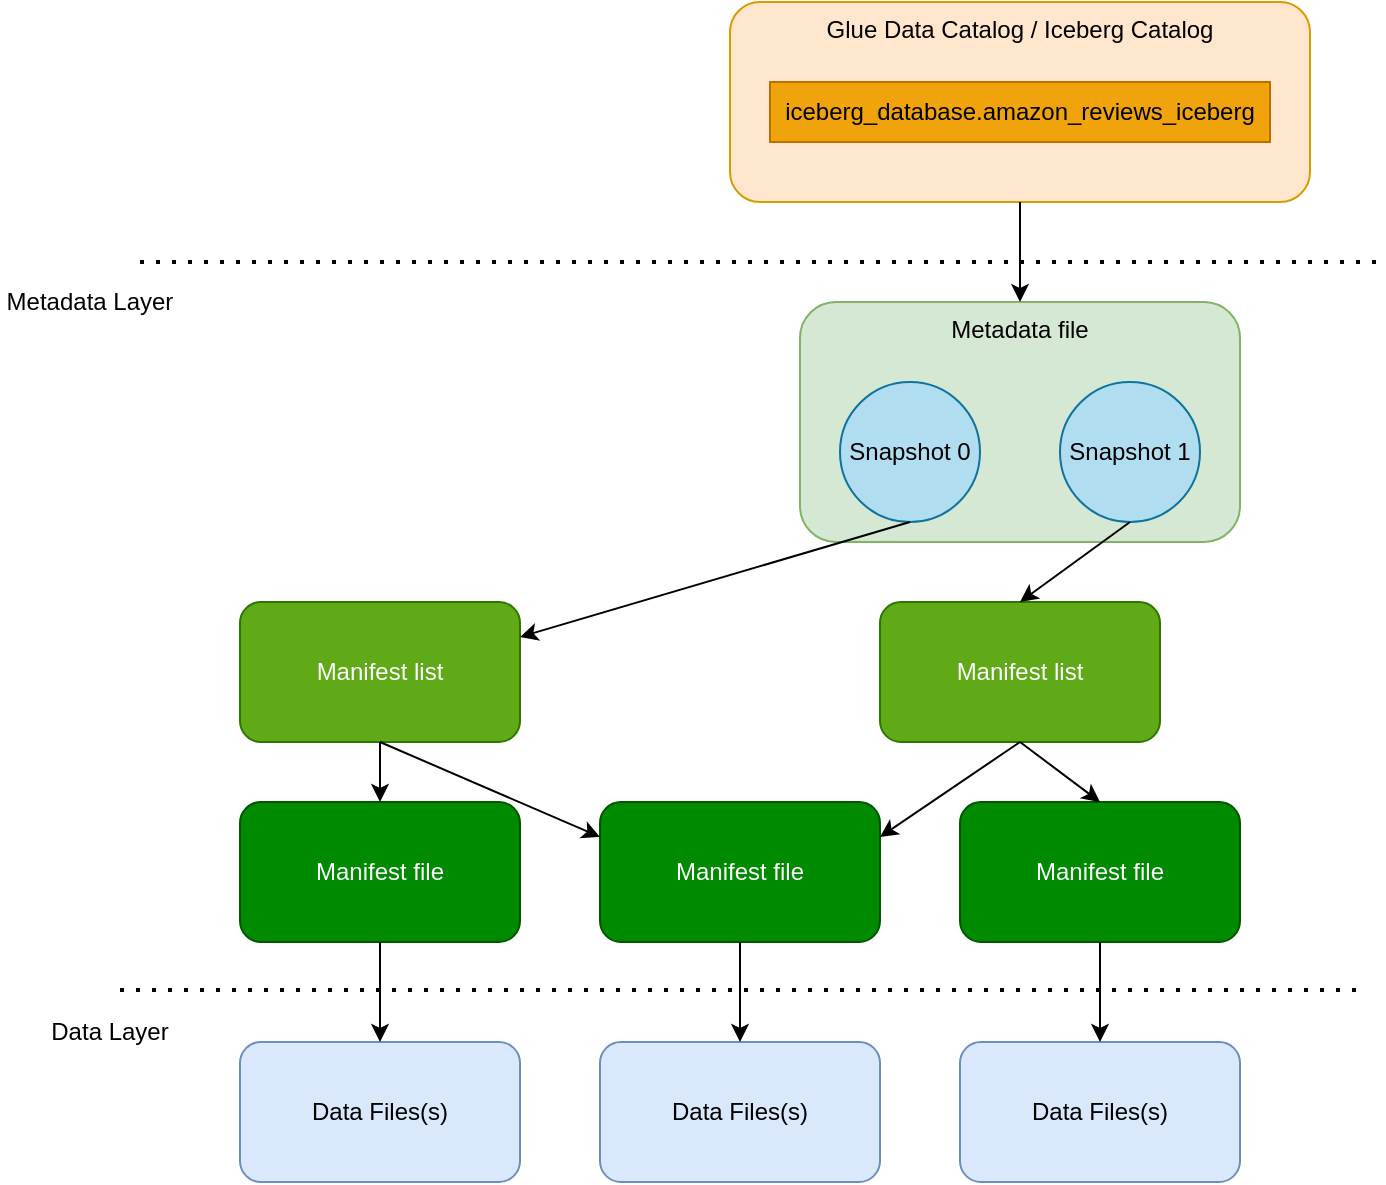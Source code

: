 <mxfile version="20.3.0" type="device"><diagram id="4cODiNGlNjaO3pqnTKni" name="Page-1"><mxGraphModel dx="1313" dy="950" grid="1" gridSize="10" guides="1" tooltips="1" connect="1" arrows="1" fold="1" page="1" pageScale="1" pageWidth="1100" pageHeight="850" math="0" shadow="0"><root><mxCell id="0"/><mxCell id="1" parent="0"/><mxCell id="hZ5FI4faImjBkNoILvK0-1" value="Glue Data Catalog / Iceberg Catalog" style="rounded=1;whiteSpace=wrap;html=1;verticalAlign=top;fillColor=#ffe6cc;strokeColor=#d79b00;" parent="1" vertex="1"><mxGeometry x="955" y="160" width="290" height="100" as="geometry"/></mxCell><mxCell id="hZ5FI4faImjBkNoILvK0-2" value="iceberg_database.amazon_reviews_iceberg" style="rounded=0;whiteSpace=wrap;html=1;fillColor=#f0a30a;fontColor=#000000;strokeColor=#BD7000;" parent="1" vertex="1"><mxGeometry x="975" y="200" width="250" height="30" as="geometry"/></mxCell><mxCell id="hZ5FI4faImjBkNoILvK0-5" value="Manifest list" style="rounded=1;whiteSpace=wrap;html=1;fillColor=#60a917;verticalAlign=middle;fontColor=#ffffff;strokeColor=#2D7600;" parent="1" vertex="1"><mxGeometry x="710" y="460" width="140" height="70" as="geometry"/></mxCell><mxCell id="hZ5FI4faImjBkNoILvK0-6" value="Manifest file" style="rounded=1;whiteSpace=wrap;html=1;fillColor=#008a00;verticalAlign=middle;fontColor=#ffffff;strokeColor=#005700;" parent="1" vertex="1"><mxGeometry x="710" y="560" width="140" height="70" as="geometry"/></mxCell><mxCell id="hZ5FI4faImjBkNoILvK0-7" value="Data Files(s)" style="rounded=1;whiteSpace=wrap;html=1;fillColor=#dae8fc;verticalAlign=middle;strokeColor=#6c8ebf;" parent="1" vertex="1"><mxGeometry x="710" y="680" width="140" height="70" as="geometry"/></mxCell><mxCell id="hZ5FI4faImjBkNoILvK0-9" value="" style="endArrow=classic;html=1;rounded=0;exitX=0.5;exitY=1;exitDx=0;exitDy=0;entryX=0.5;entryY=0;entryDx=0;entryDy=0;" parent="1" source="hZ5FI4faImjBkNoILvK0-5" target="hZ5FI4faImjBkNoILvK0-6" edge="1"><mxGeometry width="50" height="50" relative="1" as="geometry"><mxPoint x="990" y="600" as="sourcePoint"/><mxPoint x="1040" y="550" as="targetPoint"/></mxGeometry></mxCell><mxCell id="hZ5FI4faImjBkNoILvK0-12" value="" style="endArrow=classic;html=1;rounded=0;exitX=0.5;exitY=1;exitDx=0;exitDy=0;" parent="1" source="hZ5FI4faImjBkNoILvK0-6" target="hZ5FI4faImjBkNoILvK0-7" edge="1"><mxGeometry width="50" height="50" relative="1" as="geometry"><mxPoint x="940" y="710" as="sourcePoint"/><mxPoint x="990" y="660" as="targetPoint"/></mxGeometry></mxCell><mxCell id="hZ5FI4faImjBkNoILvK0-13" value="" style="endArrow=none;dashed=1;html=1;dashPattern=1 3;strokeWidth=2;rounded=0;" parent="1" edge="1"><mxGeometry width="50" height="50" relative="1" as="geometry"><mxPoint x="650" y="654" as="sourcePoint"/><mxPoint x="1270" y="654" as="targetPoint"/></mxGeometry></mxCell><mxCell id="hZ5FI4faImjBkNoILvK0-14" value="Metadata file" style="rounded=1;whiteSpace=wrap;html=1;fillColor=#d5e8d4;verticalAlign=top;strokeColor=#82b366;" parent="1" vertex="1"><mxGeometry x="990" y="310" width="220" height="120" as="geometry"/></mxCell><mxCell id="hZ5FI4faImjBkNoILvK0-15" value="Snapshot 0" style="ellipse;whiteSpace=wrap;html=1;aspect=fixed;fillColor=#b1ddf0;strokeColor=#10739e;" parent="1" vertex="1"><mxGeometry x="1010" y="350" width="70" height="70" as="geometry"/></mxCell><mxCell id="hZ5FI4faImjBkNoILvK0-16" value="Snapshot 1" style="ellipse;whiteSpace=wrap;html=1;aspect=fixed;fillColor=#b1ddf0;strokeColor=#10739e;" parent="1" vertex="1"><mxGeometry x="1120" y="350" width="70" height="70" as="geometry"/></mxCell><mxCell id="hZ5FI4faImjBkNoILvK0-17" value="" style="endArrow=classic;html=1;rounded=0;exitX=0.5;exitY=1;exitDx=0;exitDy=0;entryX=1;entryY=0.25;entryDx=0;entryDy=0;" parent="1" source="hZ5FI4faImjBkNoILvK0-15" target="hZ5FI4faImjBkNoILvK0-5" edge="1"><mxGeometry width="50" height="50" relative="1" as="geometry"><mxPoint x="970" y="560" as="sourcePoint"/><mxPoint x="1020" y="510" as="targetPoint"/></mxGeometry></mxCell><mxCell id="hZ5FI4faImjBkNoILvK0-18" value="Manifest list" style="rounded=1;whiteSpace=wrap;html=1;fillColor=#60a917;verticalAlign=middle;fontColor=#ffffff;strokeColor=#2D7600;" parent="1" vertex="1"><mxGeometry x="1030" y="460" width="140" height="70" as="geometry"/></mxCell><mxCell id="hZ5FI4faImjBkNoILvK0-19" value="Data Files(s)" style="rounded=1;whiteSpace=wrap;html=1;fillColor=#dae8fc;verticalAlign=middle;strokeColor=#6c8ebf;" parent="1" vertex="1"><mxGeometry x="890" y="680" width="140" height="70" as="geometry"/></mxCell><mxCell id="hZ5FI4faImjBkNoILvK0-20" value="Data Files(s)" style="rounded=1;whiteSpace=wrap;html=1;fillColor=#dae8fc;verticalAlign=middle;strokeColor=#6c8ebf;" parent="1" vertex="1"><mxGeometry x="1070" y="680" width="140" height="70" as="geometry"/></mxCell><mxCell id="hZ5FI4faImjBkNoILvK0-21" value="Manifest file" style="rounded=1;whiteSpace=wrap;html=1;fillColor=#008a00;verticalAlign=middle;fontColor=#ffffff;strokeColor=#005700;" parent="1" vertex="1"><mxGeometry x="890" y="560" width="140" height="70" as="geometry"/></mxCell><mxCell id="hZ5FI4faImjBkNoILvK0-22" value="Manifest file" style="rounded=1;whiteSpace=wrap;html=1;fillColor=#008a00;verticalAlign=middle;fontColor=#ffffff;strokeColor=#005700;" parent="1" vertex="1"><mxGeometry x="1070" y="560" width="140" height="70" as="geometry"/></mxCell><mxCell id="hZ5FI4faImjBkNoILvK0-23" value="" style="endArrow=classic;html=1;rounded=0;exitX=0.5;exitY=1;exitDx=0;exitDy=0;entryX=0.5;entryY=0;entryDx=0;entryDy=0;" parent="1" source="hZ5FI4faImjBkNoILvK0-16" target="hZ5FI4faImjBkNoILvK0-18" edge="1"><mxGeometry width="50" height="50" relative="1" as="geometry"><mxPoint x="1230" y="560" as="sourcePoint"/><mxPoint x="1280" y="510" as="targetPoint"/></mxGeometry></mxCell><mxCell id="hZ5FI4faImjBkNoILvK0-24" value="" style="endArrow=classic;html=1;rounded=0;exitX=0.5;exitY=1;exitDx=0;exitDy=0;entryX=0;entryY=0.25;entryDx=0;entryDy=0;" parent="1" source="hZ5FI4faImjBkNoILvK0-5" target="hZ5FI4faImjBkNoILvK0-21" edge="1"><mxGeometry width="50" height="50" relative="1" as="geometry"><mxPoint x="860" y="560" as="sourcePoint"/><mxPoint x="910" y="510" as="targetPoint"/></mxGeometry></mxCell><mxCell id="hZ5FI4faImjBkNoILvK0-25" value="" style="endArrow=classic;html=1;rounded=0;exitX=0.5;exitY=1;exitDx=0;exitDy=0;entryX=1;entryY=0.25;entryDx=0;entryDy=0;" parent="1" source="hZ5FI4faImjBkNoILvK0-18" target="hZ5FI4faImjBkNoILvK0-21" edge="1"><mxGeometry width="50" height="50" relative="1" as="geometry"><mxPoint x="1250" y="550" as="sourcePoint"/><mxPoint x="1030" y="560" as="targetPoint"/></mxGeometry></mxCell><mxCell id="hZ5FI4faImjBkNoILvK0-26" value="" style="endArrow=classic;html=1;rounded=0;exitX=0.5;exitY=1;exitDx=0;exitDy=0;entryX=0.5;entryY=0;entryDx=0;entryDy=0;" parent="1" source="hZ5FI4faImjBkNoILvK0-18" target="hZ5FI4faImjBkNoILvK0-22" edge="1"><mxGeometry width="50" height="50" relative="1" as="geometry"><mxPoint x="1230" y="570" as="sourcePoint"/><mxPoint x="1280" y="520" as="targetPoint"/></mxGeometry></mxCell><mxCell id="hZ5FI4faImjBkNoILvK0-28" value="" style="endArrow=classic;html=1;rounded=0;exitX=0.5;exitY=1;exitDx=0;exitDy=0;" parent="1" source="hZ5FI4faImjBkNoILvK0-21" target="hZ5FI4faImjBkNoILvK0-19" edge="1"><mxGeometry width="50" height="50" relative="1" as="geometry"><mxPoint x="960" y="830" as="sourcePoint"/><mxPoint x="1010" y="780" as="targetPoint"/></mxGeometry></mxCell><mxCell id="hZ5FI4faImjBkNoILvK0-30" value="" style="endArrow=classic;html=1;rounded=0;exitX=0.5;exitY=1;exitDx=0;exitDy=0;" parent="1" source="hZ5FI4faImjBkNoILvK0-22" target="hZ5FI4faImjBkNoILvK0-20" edge="1"><mxGeometry width="50" height="50" relative="1" as="geometry"><mxPoint x="1210" y="740" as="sourcePoint"/><mxPoint x="1260" y="690" as="targetPoint"/></mxGeometry></mxCell><mxCell id="1F3mWAB42Y_3a9hoEqkJ-1" value="" style="endArrow=none;dashed=1;html=1;dashPattern=1 3;strokeWidth=2;rounded=0;" parent="1" edge="1"><mxGeometry width="50" height="50" relative="1" as="geometry"><mxPoint x="660" y="290" as="sourcePoint"/><mxPoint x="1280" y="290" as="targetPoint"/></mxGeometry></mxCell><mxCell id="1F3mWAB42Y_3a9hoEqkJ-2" value="" style="endArrow=classic;html=1;rounded=0;exitX=0.5;exitY=1;exitDx=0;exitDy=0;entryX=0.5;entryY=0;entryDx=0;entryDy=0;" parent="1" source="hZ5FI4faImjBkNoILvK0-1" target="hZ5FI4faImjBkNoILvK0-14" edge="1"><mxGeometry width="50" height="50" relative="1" as="geometry"><mxPoint x="720" y="270" as="sourcePoint"/><mxPoint x="790" y="300" as="targetPoint"/></mxGeometry></mxCell><mxCell id="-PyNxBu_UYmKHnh2tNk5-1" value="Data Layer" style="text;html=1;strokeColor=none;fillColor=none;align=center;verticalAlign=middle;whiteSpace=wrap;rounded=0;" parent="1" vertex="1"><mxGeometry x="610" y="660" width="70" height="30" as="geometry"/></mxCell><mxCell id="-PyNxBu_UYmKHnh2tNk5-2" value="Metadata Layer" style="text;html=1;strokeColor=none;fillColor=none;align=center;verticalAlign=middle;whiteSpace=wrap;rounded=0;" parent="1" vertex="1"><mxGeometry x="590" y="295" width="90" height="30" as="geometry"/></mxCell></root></mxGraphModel></diagram></mxfile>